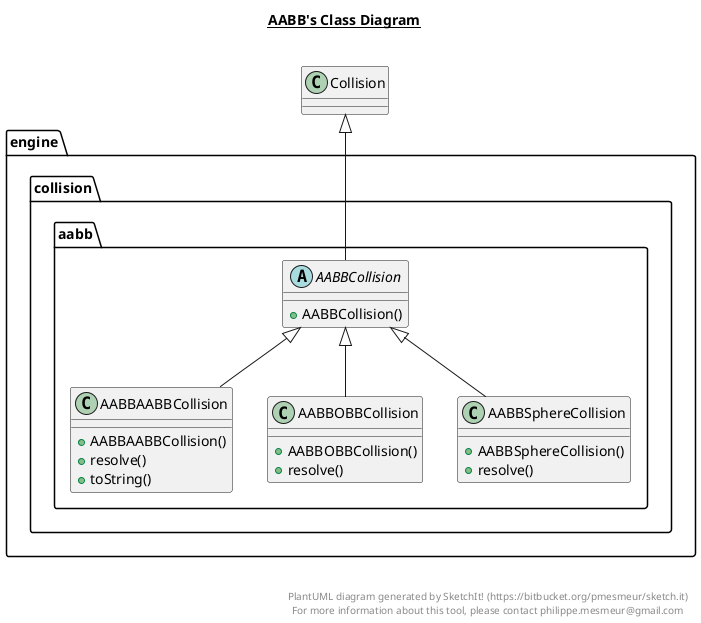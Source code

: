 @startuml

title __AABB's Class Diagram__\n

  package engine {
    package engine.collision {
      package engine.collision.aabb {
        class AABBAABBCollision {
            + AABBAABBCollision()
            + resolve()
            + toString()
        }
      }
    }
  }
  

  package engine {
    package engine.collision {
      package engine.collision.aabb {
        abstract class AABBCollision {
            + AABBCollision()
        }
      }
    }
  }
  

  package engine {
    package engine.collision {
      package engine.collision.aabb {
        class AABBOBBCollision {
            + AABBOBBCollision()
            + resolve()
        }
      }
    }
  }
  

  package engine {
    package engine.collision {
      package engine.collision.aabb {
        class AABBSphereCollision {
            + AABBSphereCollision()
            + resolve()
        }
      }
    }
  }
  

  AABBAABBCollision -up-|> AABBCollision
  AABBCollision -up-|> Collision
  AABBOBBCollision -up-|> AABBCollision
  AABBSphereCollision -up-|> AABBCollision


right footer


PlantUML diagram generated by SketchIt! (https://bitbucket.org/pmesmeur/sketch.it)
For more information about this tool, please contact philippe.mesmeur@gmail.com
endfooter

@enduml
